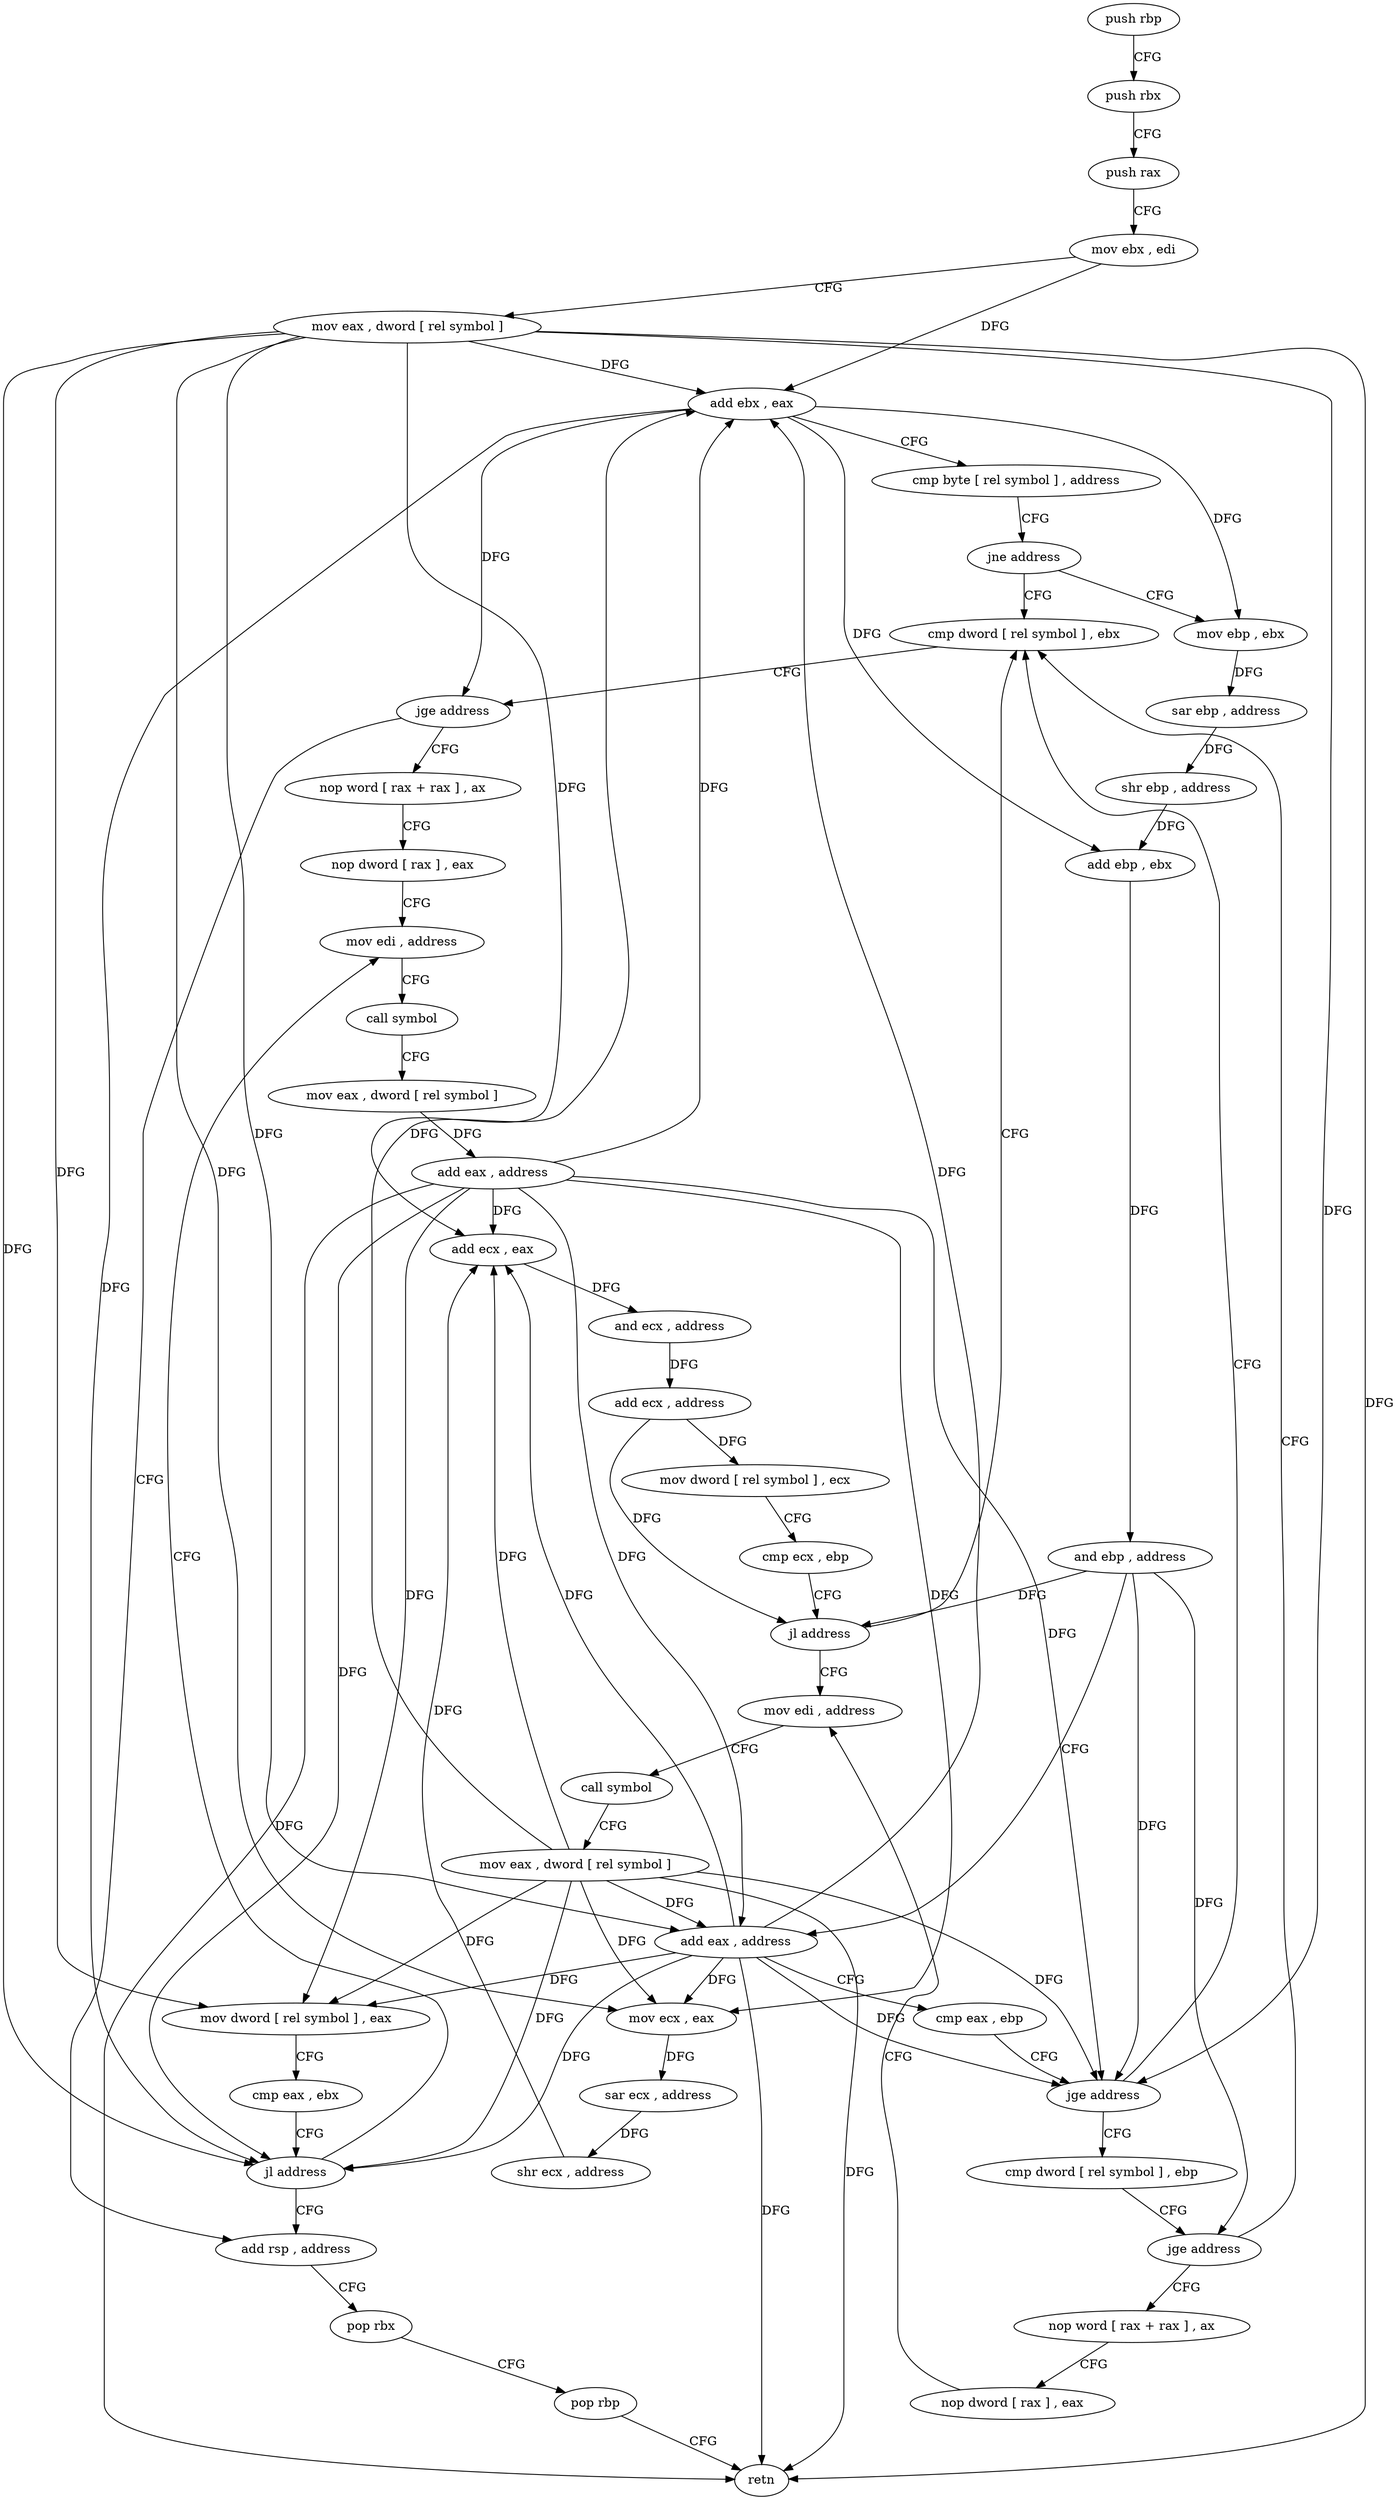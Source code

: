digraph "func" {
"4204240" [label = "push rbp" ]
"4204241" [label = "push rbx" ]
"4204242" [label = "push rax" ]
"4204243" [label = "mov ebx , edi" ]
"4204245" [label = "mov eax , dword [ rel symbol ]" ]
"4204251" [label = "add ebx , eax" ]
"4204253" [label = "cmp byte [ rel symbol ] , address" ]
"4204260" [label = "jne address" ]
"4204346" [label = "cmp dword [ rel symbol ] , ebx" ]
"4204262" [label = "mov ebp , ebx" ]
"4204352" [label = "jge address" ]
"4204397" [label = "add rsp , address" ]
"4204354" [label = "nop word [ rax + rax ] , ax" ]
"4204264" [label = "sar ebp , address" ]
"4204267" [label = "shr ebp , address" ]
"4204270" [label = "add ebp , ebx" ]
"4204272" [label = "and ebp , address" ]
"4204275" [label = "add eax , address" ]
"4204278" [label = "cmp eax , ebp" ]
"4204280" [label = "jge address" ]
"4204282" [label = "cmp dword [ rel symbol ] , ebp" ]
"4204401" [label = "pop rbx" ]
"4204402" [label = "pop rbp" ]
"4204403" [label = "retn" ]
"4204364" [label = "nop dword [ rax ] , eax" ]
"4204368" [label = "mov edi , address" ]
"4204288" [label = "jge address" ]
"4204290" [label = "nop word [ rax + rax ] , ax" ]
"4204373" [label = "call symbol" ]
"4204378" [label = "mov eax , dword [ rel symbol ]" ]
"4204384" [label = "add eax , address" ]
"4204387" [label = "mov dword [ rel symbol ] , eax" ]
"4204393" [label = "cmp eax , ebx" ]
"4204395" [label = "jl address" ]
"4204300" [label = "nop dword [ rax ] , eax" ]
"4204304" [label = "mov edi , address" ]
"4204309" [label = "call symbol" ]
"4204314" [label = "mov eax , dword [ rel symbol ]" ]
"4204320" [label = "mov ecx , eax" ]
"4204322" [label = "sar ecx , address" ]
"4204325" [label = "shr ecx , address" ]
"4204328" [label = "add ecx , eax" ]
"4204330" [label = "and ecx , address" ]
"4204333" [label = "add ecx , address" ]
"4204336" [label = "mov dword [ rel symbol ] , ecx" ]
"4204342" [label = "cmp ecx , ebp" ]
"4204344" [label = "jl address" ]
"4204240" -> "4204241" [ label = "CFG" ]
"4204241" -> "4204242" [ label = "CFG" ]
"4204242" -> "4204243" [ label = "CFG" ]
"4204243" -> "4204245" [ label = "CFG" ]
"4204243" -> "4204251" [ label = "DFG" ]
"4204245" -> "4204251" [ label = "DFG" ]
"4204245" -> "4204275" [ label = "DFG" ]
"4204245" -> "4204280" [ label = "DFG" ]
"4204245" -> "4204403" [ label = "DFG" ]
"4204245" -> "4204387" [ label = "DFG" ]
"4204245" -> "4204395" [ label = "DFG" ]
"4204245" -> "4204320" [ label = "DFG" ]
"4204245" -> "4204328" [ label = "DFG" ]
"4204251" -> "4204253" [ label = "CFG" ]
"4204251" -> "4204352" [ label = "DFG" ]
"4204251" -> "4204262" [ label = "DFG" ]
"4204251" -> "4204270" [ label = "DFG" ]
"4204251" -> "4204395" [ label = "DFG" ]
"4204253" -> "4204260" [ label = "CFG" ]
"4204260" -> "4204346" [ label = "CFG" ]
"4204260" -> "4204262" [ label = "CFG" ]
"4204346" -> "4204352" [ label = "CFG" ]
"4204262" -> "4204264" [ label = "DFG" ]
"4204352" -> "4204397" [ label = "CFG" ]
"4204352" -> "4204354" [ label = "CFG" ]
"4204397" -> "4204401" [ label = "CFG" ]
"4204354" -> "4204364" [ label = "CFG" ]
"4204264" -> "4204267" [ label = "DFG" ]
"4204267" -> "4204270" [ label = "DFG" ]
"4204270" -> "4204272" [ label = "DFG" ]
"4204272" -> "4204275" [ label = "CFG" ]
"4204272" -> "4204280" [ label = "DFG" ]
"4204272" -> "4204288" [ label = "DFG" ]
"4204272" -> "4204344" [ label = "DFG" ]
"4204275" -> "4204278" [ label = "CFG" ]
"4204275" -> "4204251" [ label = "DFG" ]
"4204275" -> "4204280" [ label = "DFG" ]
"4204275" -> "4204403" [ label = "DFG" ]
"4204275" -> "4204387" [ label = "DFG" ]
"4204275" -> "4204395" [ label = "DFG" ]
"4204275" -> "4204320" [ label = "DFG" ]
"4204275" -> "4204328" [ label = "DFG" ]
"4204278" -> "4204280" [ label = "CFG" ]
"4204280" -> "4204346" [ label = "CFG" ]
"4204280" -> "4204282" [ label = "CFG" ]
"4204282" -> "4204288" [ label = "CFG" ]
"4204401" -> "4204402" [ label = "CFG" ]
"4204402" -> "4204403" [ label = "CFG" ]
"4204364" -> "4204368" [ label = "CFG" ]
"4204368" -> "4204373" [ label = "CFG" ]
"4204288" -> "4204346" [ label = "CFG" ]
"4204288" -> "4204290" [ label = "CFG" ]
"4204290" -> "4204300" [ label = "CFG" ]
"4204373" -> "4204378" [ label = "CFG" ]
"4204378" -> "4204384" [ label = "DFG" ]
"4204384" -> "4204387" [ label = "DFG" ]
"4204384" -> "4204251" [ label = "DFG" ]
"4204384" -> "4204275" [ label = "DFG" ]
"4204384" -> "4204280" [ label = "DFG" ]
"4204384" -> "4204403" [ label = "DFG" ]
"4204384" -> "4204395" [ label = "DFG" ]
"4204384" -> "4204320" [ label = "DFG" ]
"4204384" -> "4204328" [ label = "DFG" ]
"4204387" -> "4204393" [ label = "CFG" ]
"4204393" -> "4204395" [ label = "CFG" ]
"4204395" -> "4204368" [ label = "CFG" ]
"4204395" -> "4204397" [ label = "CFG" ]
"4204300" -> "4204304" [ label = "CFG" ]
"4204304" -> "4204309" [ label = "CFG" ]
"4204309" -> "4204314" [ label = "CFG" ]
"4204314" -> "4204320" [ label = "DFG" ]
"4204314" -> "4204251" [ label = "DFG" ]
"4204314" -> "4204275" [ label = "DFG" ]
"4204314" -> "4204387" [ label = "DFG" ]
"4204314" -> "4204280" [ label = "DFG" ]
"4204314" -> "4204403" [ label = "DFG" ]
"4204314" -> "4204395" [ label = "DFG" ]
"4204314" -> "4204328" [ label = "DFG" ]
"4204320" -> "4204322" [ label = "DFG" ]
"4204322" -> "4204325" [ label = "DFG" ]
"4204325" -> "4204328" [ label = "DFG" ]
"4204328" -> "4204330" [ label = "DFG" ]
"4204330" -> "4204333" [ label = "DFG" ]
"4204333" -> "4204336" [ label = "DFG" ]
"4204333" -> "4204344" [ label = "DFG" ]
"4204336" -> "4204342" [ label = "CFG" ]
"4204342" -> "4204344" [ label = "CFG" ]
"4204344" -> "4204304" [ label = "CFG" ]
"4204344" -> "4204346" [ label = "CFG" ]
}
